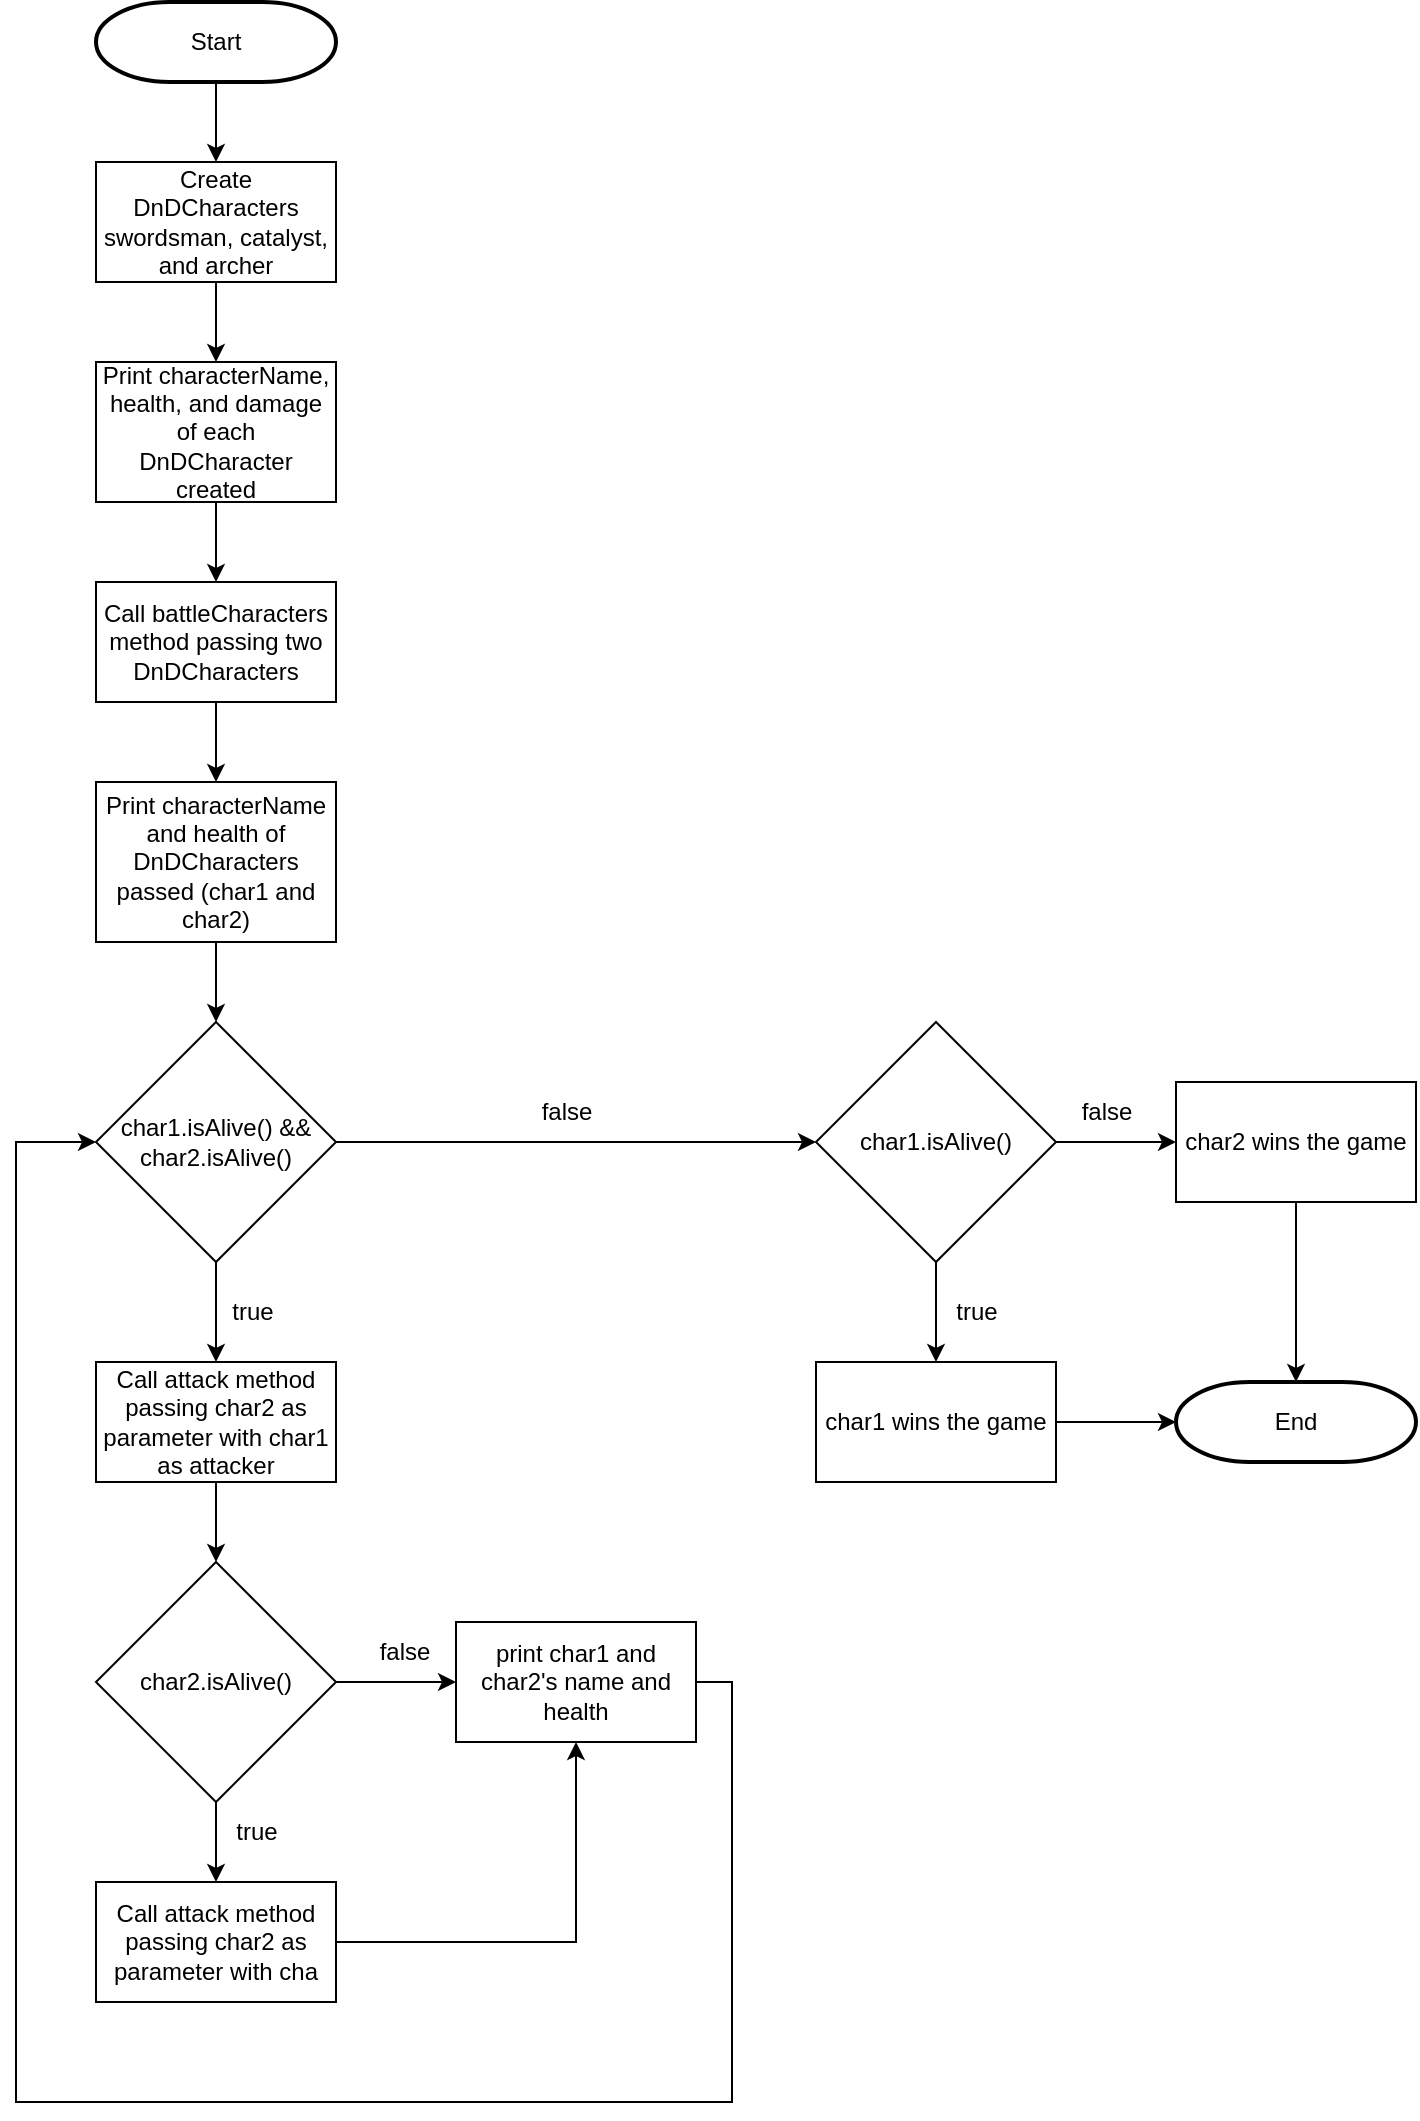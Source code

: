 <mxfile version="24.7.17">
  <diagram id="C5RBs43oDa-KdzZeNtuy" name="Page-1">
    <mxGraphModel dx="772" dy="1000" grid="1" gridSize="10" guides="1" tooltips="1" connect="1" arrows="1" fold="1" page="1" pageScale="1" pageWidth="827" pageHeight="1169" math="0" shadow="0">
      <root>
        <mxCell id="WIyWlLk6GJQsqaUBKTNV-0" />
        <mxCell id="WIyWlLk6GJQsqaUBKTNV-1" parent="WIyWlLk6GJQsqaUBKTNV-0" />
        <mxCell id="oK1so5QRf4uIrB1dAsRY-8" style="edgeStyle=orthogonalEdgeStyle;rounded=0;orthogonalLoop=1;jettySize=auto;html=1;exitX=0.5;exitY=1;exitDx=0;exitDy=0;exitPerimeter=0;entryX=0.5;entryY=0;entryDx=0;entryDy=0;" edge="1" parent="WIyWlLk6GJQsqaUBKTNV-1" source="oK1so5QRf4uIrB1dAsRY-0" target="oK1so5QRf4uIrB1dAsRY-1">
          <mxGeometry relative="1" as="geometry" />
        </mxCell>
        <mxCell id="oK1so5QRf4uIrB1dAsRY-0" value="Start" style="strokeWidth=2;html=1;shape=mxgraph.flowchart.terminator;whiteSpace=wrap;" vertex="1" parent="WIyWlLk6GJQsqaUBKTNV-1">
          <mxGeometry x="80" y="40" width="120" height="40" as="geometry" />
        </mxCell>
        <mxCell id="oK1so5QRf4uIrB1dAsRY-9" style="edgeStyle=orthogonalEdgeStyle;rounded=0;orthogonalLoop=1;jettySize=auto;html=1;exitX=0.5;exitY=1;exitDx=0;exitDy=0;entryX=0.5;entryY=0;entryDx=0;entryDy=0;" edge="1" parent="WIyWlLk6GJQsqaUBKTNV-1" source="oK1so5QRf4uIrB1dAsRY-1" target="oK1so5QRf4uIrB1dAsRY-2">
          <mxGeometry relative="1" as="geometry" />
        </mxCell>
        <mxCell id="oK1so5QRf4uIrB1dAsRY-1" value="Create DnDCharacters swordsman, catalyst, and archer" style="whiteSpace=wrap;html=1;" vertex="1" parent="WIyWlLk6GJQsqaUBKTNV-1">
          <mxGeometry x="80" y="120" width="120" height="60" as="geometry" />
        </mxCell>
        <mxCell id="oK1so5QRf4uIrB1dAsRY-10" style="edgeStyle=orthogonalEdgeStyle;rounded=0;orthogonalLoop=1;jettySize=auto;html=1;exitX=0.5;exitY=1;exitDx=0;exitDy=0;entryX=0.5;entryY=0;entryDx=0;entryDy=0;" edge="1" parent="WIyWlLk6GJQsqaUBKTNV-1" source="oK1so5QRf4uIrB1dAsRY-2" target="oK1so5QRf4uIrB1dAsRY-3">
          <mxGeometry relative="1" as="geometry" />
        </mxCell>
        <mxCell id="oK1so5QRf4uIrB1dAsRY-2" value="Print characterName, health, and damage of each DnDCharacter created" style="whiteSpace=wrap;html=1;" vertex="1" parent="WIyWlLk6GJQsqaUBKTNV-1">
          <mxGeometry x="80" y="220" width="120" height="70" as="geometry" />
        </mxCell>
        <mxCell id="oK1so5QRf4uIrB1dAsRY-11" style="edgeStyle=orthogonalEdgeStyle;rounded=0;orthogonalLoop=1;jettySize=auto;html=1;exitX=0.5;exitY=1;exitDx=0;exitDy=0;entryX=0.5;entryY=0;entryDx=0;entryDy=0;" edge="1" parent="WIyWlLk6GJQsqaUBKTNV-1" source="oK1so5QRf4uIrB1dAsRY-3" target="oK1so5QRf4uIrB1dAsRY-4">
          <mxGeometry relative="1" as="geometry" />
        </mxCell>
        <mxCell id="oK1so5QRf4uIrB1dAsRY-3" value="Call battleCharacters method passing two DnDCharacters" style="whiteSpace=wrap;html=1;" vertex="1" parent="WIyWlLk6GJQsqaUBKTNV-1">
          <mxGeometry x="80" y="330" width="120" height="60" as="geometry" />
        </mxCell>
        <mxCell id="oK1so5QRf4uIrB1dAsRY-12" style="edgeStyle=orthogonalEdgeStyle;rounded=0;orthogonalLoop=1;jettySize=auto;html=1;exitX=0.5;exitY=1;exitDx=0;exitDy=0;" edge="1" parent="WIyWlLk6GJQsqaUBKTNV-1" source="oK1so5QRf4uIrB1dAsRY-4" target="oK1so5QRf4uIrB1dAsRY-5">
          <mxGeometry relative="1" as="geometry" />
        </mxCell>
        <mxCell id="oK1so5QRf4uIrB1dAsRY-4" value="Print characterName and health of DnDCharacters passed (char1 and char2)" style="whiteSpace=wrap;html=1;" vertex="1" parent="WIyWlLk6GJQsqaUBKTNV-1">
          <mxGeometry x="80" y="430" width="120" height="80" as="geometry" />
        </mxCell>
        <mxCell id="oK1so5QRf4uIrB1dAsRY-25" style="edgeStyle=orthogonalEdgeStyle;rounded=0;orthogonalLoop=1;jettySize=auto;html=1;exitX=0.5;exitY=1;exitDx=0;exitDy=0;entryX=0.5;entryY=0;entryDx=0;entryDy=0;" edge="1" parent="WIyWlLk6GJQsqaUBKTNV-1" source="oK1so5QRf4uIrB1dAsRY-5" target="oK1so5QRf4uIrB1dAsRY-6">
          <mxGeometry relative="1" as="geometry" />
        </mxCell>
        <mxCell id="oK1so5QRf4uIrB1dAsRY-27" style="edgeStyle=orthogonalEdgeStyle;rounded=0;orthogonalLoop=1;jettySize=auto;html=1;exitX=1;exitY=0.5;exitDx=0;exitDy=0;entryX=0;entryY=0.5;entryDx=0;entryDy=0;" edge="1" parent="WIyWlLk6GJQsqaUBKTNV-1" source="oK1so5QRf4uIrB1dAsRY-5" target="oK1so5QRf4uIrB1dAsRY-28">
          <mxGeometry relative="1" as="geometry">
            <mxPoint x="280" y="609.667" as="targetPoint" />
          </mxGeometry>
        </mxCell>
        <mxCell id="oK1so5QRf4uIrB1dAsRY-5" value="char1.isAlive() &amp;amp;&amp;amp; char2.isAlive()" style="rhombus;whiteSpace=wrap;html=1;" vertex="1" parent="WIyWlLk6GJQsqaUBKTNV-1">
          <mxGeometry x="80" y="550" width="120" height="120" as="geometry" />
        </mxCell>
        <mxCell id="oK1so5QRf4uIrB1dAsRY-18" style="edgeStyle=orthogonalEdgeStyle;rounded=0;orthogonalLoop=1;jettySize=auto;html=1;exitX=0.5;exitY=1;exitDx=0;exitDy=0;entryX=0.5;entryY=0;entryDx=0;entryDy=0;" edge="1" parent="WIyWlLk6GJQsqaUBKTNV-1" source="oK1so5QRf4uIrB1dAsRY-6" target="oK1so5QRf4uIrB1dAsRY-14">
          <mxGeometry relative="1" as="geometry" />
        </mxCell>
        <mxCell id="oK1so5QRf4uIrB1dAsRY-6" value="Call attack method passing char2 as parameter with char1 as attacker" style="whiteSpace=wrap;html=1;" vertex="1" parent="WIyWlLk6GJQsqaUBKTNV-1">
          <mxGeometry x="80" y="720" width="120" height="60" as="geometry" />
        </mxCell>
        <mxCell id="oK1so5QRf4uIrB1dAsRY-13" value="true" style="text;html=1;align=center;verticalAlign=middle;resizable=0;points=[];autosize=1;strokeColor=none;fillColor=none;" vertex="1" parent="WIyWlLk6GJQsqaUBKTNV-1">
          <mxGeometry x="138" y="680" width="40" height="30" as="geometry" />
        </mxCell>
        <mxCell id="oK1so5QRf4uIrB1dAsRY-17" style="edgeStyle=orthogonalEdgeStyle;rounded=0;orthogonalLoop=1;jettySize=auto;html=1;exitX=0.5;exitY=1;exitDx=0;exitDy=0;entryX=0.5;entryY=0;entryDx=0;entryDy=0;" edge="1" parent="WIyWlLk6GJQsqaUBKTNV-1" source="oK1so5QRf4uIrB1dAsRY-14" target="oK1so5QRf4uIrB1dAsRY-16">
          <mxGeometry relative="1" as="geometry" />
        </mxCell>
        <mxCell id="oK1so5QRf4uIrB1dAsRY-22" style="edgeStyle=orthogonalEdgeStyle;rounded=0;orthogonalLoop=1;jettySize=auto;html=1;exitX=1;exitY=0.5;exitDx=0;exitDy=0;entryX=0;entryY=0.5;entryDx=0;entryDy=0;" edge="1" parent="WIyWlLk6GJQsqaUBKTNV-1" source="oK1so5QRf4uIrB1dAsRY-14" target="oK1so5QRf4uIrB1dAsRY-20">
          <mxGeometry relative="1" as="geometry" />
        </mxCell>
        <mxCell id="oK1so5QRf4uIrB1dAsRY-14" value="char2.isAlive()" style="rhombus;whiteSpace=wrap;html=1;" vertex="1" parent="WIyWlLk6GJQsqaUBKTNV-1">
          <mxGeometry x="80" y="820" width="120" height="120" as="geometry" />
        </mxCell>
        <mxCell id="oK1so5QRf4uIrB1dAsRY-21" style="edgeStyle=orthogonalEdgeStyle;rounded=0;orthogonalLoop=1;jettySize=auto;html=1;exitX=1;exitY=0.5;exitDx=0;exitDy=0;entryX=0.5;entryY=1;entryDx=0;entryDy=0;" edge="1" parent="WIyWlLk6GJQsqaUBKTNV-1" source="oK1so5QRf4uIrB1dAsRY-16" target="oK1so5QRf4uIrB1dAsRY-20">
          <mxGeometry relative="1" as="geometry" />
        </mxCell>
        <mxCell id="oK1so5QRf4uIrB1dAsRY-16" value="Call attack method passing char2 as parameter with cha" style="whiteSpace=wrap;html=1;" vertex="1" parent="WIyWlLk6GJQsqaUBKTNV-1">
          <mxGeometry x="80" y="980" width="120" height="60" as="geometry" />
        </mxCell>
        <mxCell id="oK1so5QRf4uIrB1dAsRY-19" value="true" style="text;html=1;align=center;verticalAlign=middle;resizable=0;points=[];autosize=1;strokeColor=none;fillColor=none;" vertex="1" parent="WIyWlLk6GJQsqaUBKTNV-1">
          <mxGeometry x="140" y="940" width="40" height="30" as="geometry" />
        </mxCell>
        <mxCell id="oK1so5QRf4uIrB1dAsRY-26" style="edgeStyle=orthogonalEdgeStyle;rounded=0;orthogonalLoop=1;jettySize=auto;html=1;exitX=1;exitY=0.5;exitDx=0;exitDy=0;entryX=0;entryY=0.5;entryDx=0;entryDy=0;" edge="1" parent="WIyWlLk6GJQsqaUBKTNV-1" source="oK1so5QRf4uIrB1dAsRY-20" target="oK1so5QRf4uIrB1dAsRY-5">
          <mxGeometry relative="1" as="geometry">
            <Array as="points">
              <mxPoint x="398" y="880" />
              <mxPoint x="398" y="1090" />
              <mxPoint x="40" y="1090" />
              <mxPoint x="40" y="610" />
            </Array>
          </mxGeometry>
        </mxCell>
        <mxCell id="oK1so5QRf4uIrB1dAsRY-20" value="print char1 and char2&#39;s name and health" style="whiteSpace=wrap;html=1;" vertex="1" parent="WIyWlLk6GJQsqaUBKTNV-1">
          <mxGeometry x="260" y="850" width="120" height="60" as="geometry" />
        </mxCell>
        <mxCell id="oK1so5QRf4uIrB1dAsRY-23" value="false" style="text;html=1;align=center;verticalAlign=middle;resizable=0;points=[];autosize=1;strokeColor=none;fillColor=none;" vertex="1" parent="WIyWlLk6GJQsqaUBKTNV-1">
          <mxGeometry x="209" y="850" width="50" height="30" as="geometry" />
        </mxCell>
        <mxCell id="oK1so5QRf4uIrB1dAsRY-32" style="edgeStyle=orthogonalEdgeStyle;rounded=0;orthogonalLoop=1;jettySize=auto;html=1;exitX=0.5;exitY=1;exitDx=0;exitDy=0;entryX=0.5;entryY=0;entryDx=0;entryDy=0;" edge="1" parent="WIyWlLk6GJQsqaUBKTNV-1" source="oK1so5QRf4uIrB1dAsRY-28" target="oK1so5QRf4uIrB1dAsRY-29">
          <mxGeometry relative="1" as="geometry" />
        </mxCell>
        <mxCell id="oK1so5QRf4uIrB1dAsRY-34" style="edgeStyle=orthogonalEdgeStyle;rounded=0;orthogonalLoop=1;jettySize=auto;html=1;exitX=1;exitY=0.5;exitDx=0;exitDy=0;entryX=0;entryY=0.5;entryDx=0;entryDy=0;" edge="1" parent="WIyWlLk6GJQsqaUBKTNV-1" source="oK1so5QRf4uIrB1dAsRY-28" target="oK1so5QRf4uIrB1dAsRY-31">
          <mxGeometry relative="1" as="geometry" />
        </mxCell>
        <mxCell id="oK1so5QRf4uIrB1dAsRY-28" value="char1.isAlive()" style="rhombus;whiteSpace=wrap;html=1;" vertex="1" parent="WIyWlLk6GJQsqaUBKTNV-1">
          <mxGeometry x="440" y="550" width="120" height="120" as="geometry" />
        </mxCell>
        <mxCell id="oK1so5QRf4uIrB1dAsRY-29" value="char1 wins the game" style="whiteSpace=wrap;html=1;" vertex="1" parent="WIyWlLk6GJQsqaUBKTNV-1">
          <mxGeometry x="440" y="720" width="120" height="60" as="geometry" />
        </mxCell>
        <mxCell id="oK1so5QRf4uIrB1dAsRY-31" value="char2 wins the game" style="whiteSpace=wrap;html=1;" vertex="1" parent="WIyWlLk6GJQsqaUBKTNV-1">
          <mxGeometry x="620" y="580" width="120" height="60" as="geometry" />
        </mxCell>
        <mxCell id="oK1so5QRf4uIrB1dAsRY-33" value="true" style="text;html=1;align=center;verticalAlign=middle;resizable=0;points=[];autosize=1;strokeColor=none;fillColor=none;" vertex="1" parent="WIyWlLk6GJQsqaUBKTNV-1">
          <mxGeometry x="500" y="680" width="40" height="30" as="geometry" />
        </mxCell>
        <mxCell id="oK1so5QRf4uIrB1dAsRY-35" value="false" style="text;html=1;align=center;verticalAlign=middle;resizable=0;points=[];autosize=1;strokeColor=none;fillColor=none;" vertex="1" parent="WIyWlLk6GJQsqaUBKTNV-1">
          <mxGeometry x="560" y="580" width="50" height="30" as="geometry" />
        </mxCell>
        <mxCell id="oK1so5QRf4uIrB1dAsRY-36" value="End" style="strokeWidth=2;html=1;shape=mxgraph.flowchart.terminator;whiteSpace=wrap;" vertex="1" parent="WIyWlLk6GJQsqaUBKTNV-1">
          <mxGeometry x="620" y="730" width="120" height="40" as="geometry" />
        </mxCell>
        <mxCell id="oK1so5QRf4uIrB1dAsRY-37" style="edgeStyle=orthogonalEdgeStyle;rounded=0;orthogonalLoop=1;jettySize=auto;html=1;exitX=1;exitY=0.5;exitDx=0;exitDy=0;entryX=0;entryY=0.5;entryDx=0;entryDy=0;entryPerimeter=0;" edge="1" parent="WIyWlLk6GJQsqaUBKTNV-1" source="oK1so5QRf4uIrB1dAsRY-29" target="oK1so5QRf4uIrB1dAsRY-36">
          <mxGeometry relative="1" as="geometry" />
        </mxCell>
        <mxCell id="oK1so5QRf4uIrB1dAsRY-38" style="edgeStyle=orthogonalEdgeStyle;rounded=0;orthogonalLoop=1;jettySize=auto;html=1;exitX=0.5;exitY=1;exitDx=0;exitDy=0;entryX=0.5;entryY=0;entryDx=0;entryDy=0;entryPerimeter=0;" edge="1" parent="WIyWlLk6GJQsqaUBKTNV-1" source="oK1so5QRf4uIrB1dAsRY-31" target="oK1so5QRf4uIrB1dAsRY-36">
          <mxGeometry relative="1" as="geometry" />
        </mxCell>
        <mxCell id="oK1so5QRf4uIrB1dAsRY-39" value="false" style="text;html=1;align=center;verticalAlign=middle;resizable=0;points=[];autosize=1;strokeColor=none;fillColor=none;" vertex="1" parent="WIyWlLk6GJQsqaUBKTNV-1">
          <mxGeometry x="290" y="580" width="50" height="30" as="geometry" />
        </mxCell>
      </root>
    </mxGraphModel>
  </diagram>
</mxfile>
